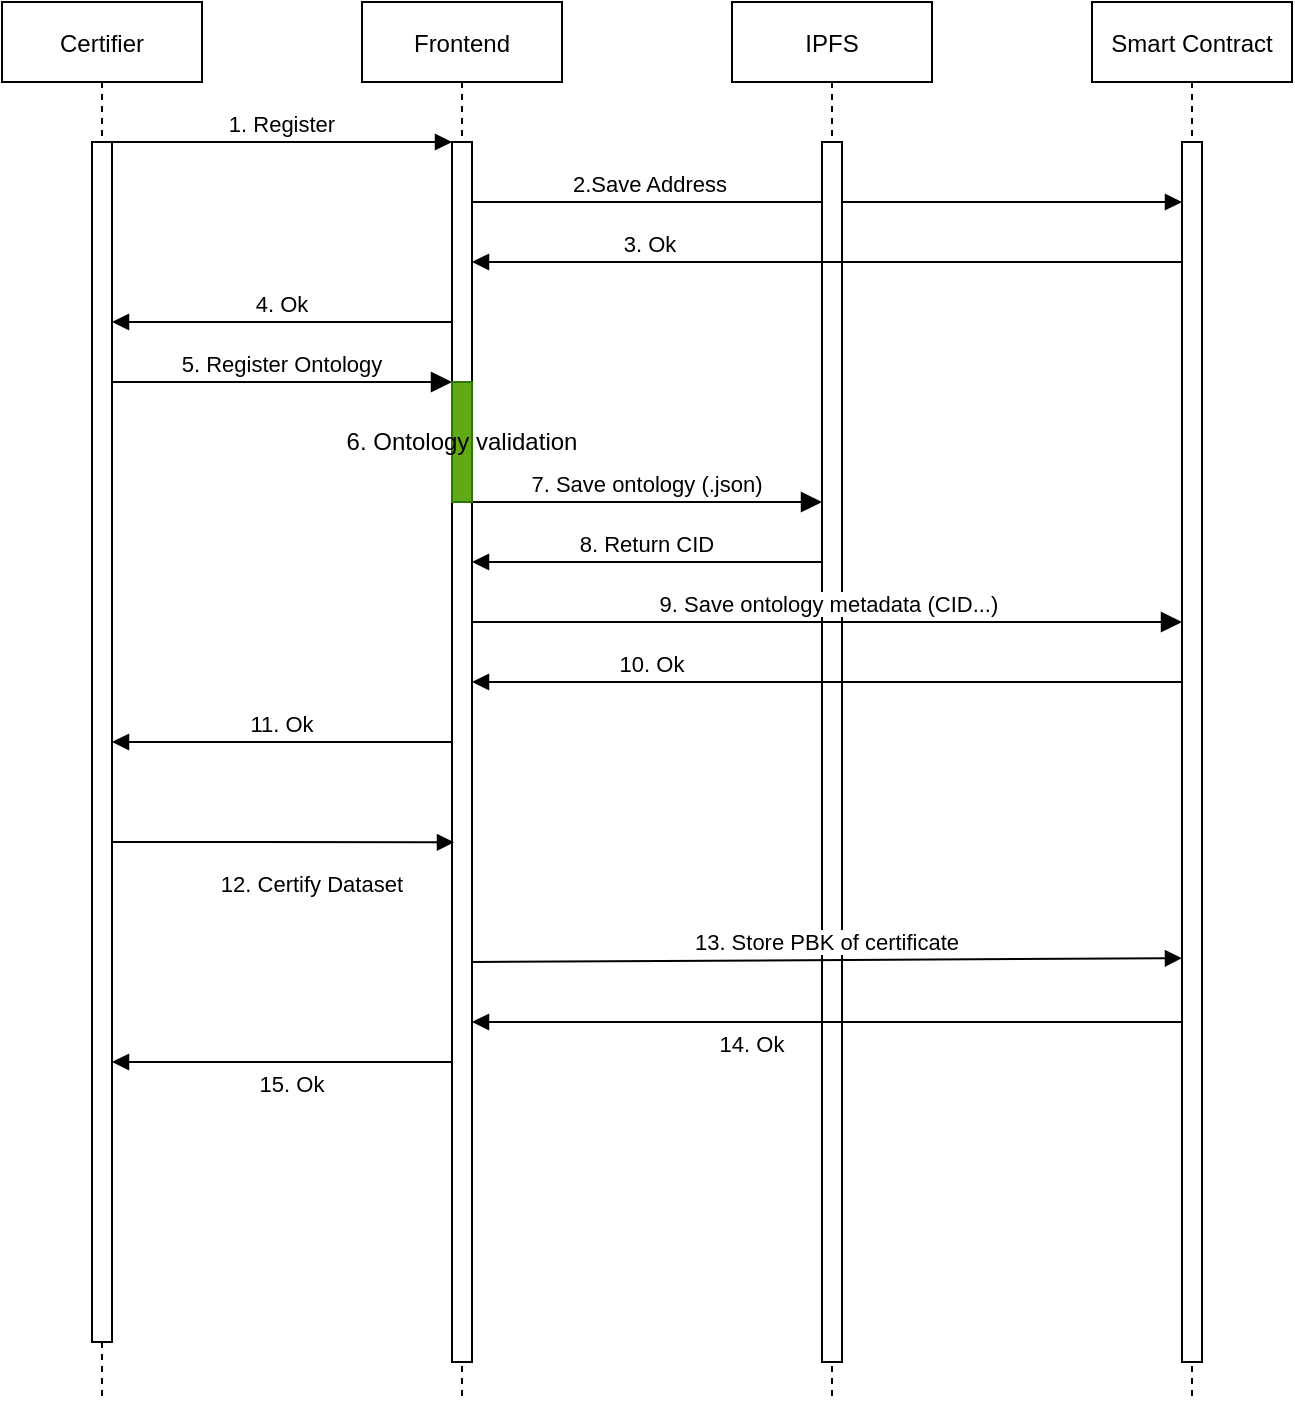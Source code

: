 <mxfile>
    <diagram id="53vZRzIDgZGgw-JT5D9q" name="Page-1">
        <mxGraphModel dx="644" dy="478" grid="1" gridSize="10" guides="1" tooltips="1" connect="1" arrows="1" fold="1" page="1" pageScale="1" pageWidth="850" pageHeight="1100" math="0" shadow="0">
            <root>
                <mxCell id="0"/>
                <mxCell id="1" parent="0"/>
                <mxCell id="2" value="Certifier" style="shape=umlLifeline;perimeter=lifelinePerimeter;container=1;collapsible=0;recursiveResize=0;rounded=0;shadow=0;strokeWidth=1;" parent="1" vertex="1">
                    <mxGeometry x="95" y="80" width="100" height="700" as="geometry"/>
                </mxCell>
                <mxCell id="3" value="" style="points=[];perimeter=orthogonalPerimeter;rounded=0;shadow=0;strokeWidth=1;" parent="2" vertex="1">
                    <mxGeometry x="45" y="70" width="10" height="600" as="geometry"/>
                </mxCell>
                <mxCell id="6" value="Frontend" style="shape=umlLifeline;perimeter=lifelinePerimeter;container=1;collapsible=0;recursiveResize=0;rounded=0;shadow=0;strokeWidth=1;" parent="1" vertex="1">
                    <mxGeometry x="275" y="80" width="100" height="700" as="geometry"/>
                </mxCell>
                <mxCell id="7" value="" style="points=[];perimeter=orthogonalPerimeter;rounded=0;shadow=0;strokeWidth=1;" parent="6" vertex="1">
                    <mxGeometry x="45" y="70" width="10" height="610" as="geometry"/>
                </mxCell>
                <mxCell id="9" value="1. Register" style="verticalAlign=bottom;endArrow=block;entryX=0;entryY=0;shadow=0;strokeWidth=1;" parent="1" source="3" target="7" edge="1">
                    <mxGeometry relative="1" as="geometry">
                        <mxPoint x="250" y="160" as="sourcePoint"/>
                    </mxGeometry>
                </mxCell>
                <mxCell id="10" value="2.Save Address" style="verticalAlign=bottom;endArrow=block;shadow=0;strokeWidth=1;" parent="1" source="7" target="15" edge="1">
                    <mxGeometry x="-0.499" relative="1" as="geometry">
                        <mxPoint x="215" y="200" as="sourcePoint"/>
                        <mxPoint x="670" y="190" as="targetPoint"/>
                        <Array as="points">
                            <mxPoint x="360" y="180"/>
                            <mxPoint x="570" y="180"/>
                            <mxPoint x="590" y="180"/>
                        </Array>
                        <mxPoint as="offset"/>
                    </mxGeometry>
                </mxCell>
                <mxCell id="12" value="IPFS" style="shape=umlLifeline;perimeter=lifelinePerimeter;container=1;collapsible=0;recursiveResize=0;rounded=0;shadow=0;strokeWidth=1;" parent="1" vertex="1">
                    <mxGeometry x="460" y="80" width="100" height="700" as="geometry"/>
                </mxCell>
                <mxCell id="13" value="" style="points=[];perimeter=orthogonalPerimeter;rounded=0;shadow=0;strokeWidth=1;" parent="12" vertex="1">
                    <mxGeometry x="45" y="70" width="10" height="610" as="geometry"/>
                </mxCell>
                <mxCell id="14" value="Smart Contract" style="shape=umlLifeline;perimeter=lifelinePerimeter;container=1;collapsible=0;recursiveResize=0;rounded=0;shadow=0;strokeWidth=1;" parent="1" vertex="1">
                    <mxGeometry x="640" y="80" width="100" height="700" as="geometry"/>
                </mxCell>
                <mxCell id="15" value="" style="points=[];perimeter=orthogonalPerimeter;rounded=0;shadow=0;strokeWidth=1;" parent="14" vertex="1">
                    <mxGeometry x="45" y="70" width="10" height="610" as="geometry"/>
                </mxCell>
                <mxCell id="16" value="4. Ok" style="verticalAlign=bottom;endArrow=block;shadow=0;strokeWidth=1;" parent="1" source="7" target="3" edge="1">
                    <mxGeometry relative="1" as="geometry">
                        <mxPoint x="160" y="170.0" as="sourcePoint"/>
                        <mxPoint x="170" y="231" as="targetPoint"/>
                        <Array as="points">
                            <mxPoint x="280" y="240"/>
                            <mxPoint x="180" y="240"/>
                        </Array>
                    </mxGeometry>
                </mxCell>
                <mxCell id="17" value="3. Ok" style="verticalAlign=bottom;endArrow=none;shadow=0;strokeWidth=1;startArrow=block;startFill=1;endFill=0;" parent="1" source="7" target="15" edge="1">
                    <mxGeometry x="-0.499" relative="1" as="geometry">
                        <mxPoint x="330.25" y="220" as="sourcePoint"/>
                        <mxPoint x="660" y="220" as="targetPoint"/>
                        <Array as="points">
                            <mxPoint x="400" y="210"/>
                            <mxPoint x="550" y="210"/>
                            <mxPoint x="600" y="210"/>
                        </Array>
                        <mxPoint as="offset"/>
                    </mxGeometry>
                </mxCell>
                <mxCell id="18" value="5. Register Ontology" style="verticalAlign=bottom;endArrow=block;endSize=8;shadow=0;strokeWidth=1;endFill=1;" parent="1" edge="1">
                    <mxGeometry relative="1" as="geometry">
                        <mxPoint x="320" y="270" as="targetPoint"/>
                        <mxPoint x="150" y="270" as="sourcePoint"/>
                    </mxGeometry>
                </mxCell>
                <mxCell id="19" value="7. Save ontology (.json)" style="verticalAlign=bottom;endArrow=block;endSize=8;shadow=0;strokeWidth=1;endFill=1;" parent="1" source="7" target="13" edge="1">
                    <mxGeometry relative="1" as="geometry">
                        <mxPoint x="500" y="340" as="targetPoint"/>
                        <mxPoint x="330" y="340" as="sourcePoint"/>
                        <Array as="points">
                            <mxPoint x="360" y="330"/>
                            <mxPoint x="390" y="330"/>
                        </Array>
                    </mxGeometry>
                </mxCell>
                <mxCell id="20" value="9. Save ontology metadata (CID...) " style="verticalAlign=bottom;endArrow=block;endSize=8;shadow=0;strokeWidth=1;endFill=1;" parent="1" source="7" target="15" edge="1">
                    <mxGeometry x="0.014" relative="1" as="geometry">
                        <mxPoint x="650" y="390" as="targetPoint"/>
                        <mxPoint x="330" y="390" as="sourcePoint"/>
                        <mxPoint as="offset"/>
                        <Array as="points">
                            <mxPoint x="380" y="390"/>
                            <mxPoint x="540" y="390"/>
                        </Array>
                    </mxGeometry>
                </mxCell>
                <mxCell id="21" value="8. Return CID" style="verticalAlign=bottom;endArrow=none;endSize=8;shadow=0;strokeWidth=1;endFill=0;startArrow=block;startFill=1;" parent="1" source="7" target="13" edge="1">
                    <mxGeometry relative="1" as="geometry">
                        <mxPoint x="500" y="370" as="targetPoint"/>
                        <mxPoint x="330" y="370" as="sourcePoint"/>
                        <Array as="points">
                            <mxPoint x="370" y="360"/>
                            <mxPoint x="460" y="360"/>
                        </Array>
                    </mxGeometry>
                </mxCell>
                <mxCell id="22" value="" style="points=[];perimeter=orthogonalPerimeter;rounded=0;shadow=0;strokeWidth=1;fillColor=#60a917;strokeColor=#2D7600;fontColor=#ffffff;" parent="1" vertex="1">
                    <mxGeometry x="320" y="270" width="10" height="60" as="geometry"/>
                </mxCell>
                <mxCell id="23" value="6. Ontology validation" style="text;html=1;strokeColor=none;fillColor=none;align=center;verticalAlign=middle;whiteSpace=wrap;rounded=0;" parent="1" vertex="1">
                    <mxGeometry x="265" y="290" width="120" height="20" as="geometry"/>
                </mxCell>
                <mxCell id="24" value="10. Ok" style="verticalAlign=bottom;endArrow=none;shadow=0;strokeWidth=1;startArrow=block;startFill=1;endFill=0;" parent="1" source="7" target="15" edge="1">
                    <mxGeometry x="-0.493" relative="1" as="geometry">
                        <mxPoint x="330.25" y="440" as="sourcePoint"/>
                        <mxPoint x="660" y="440" as="targetPoint"/>
                        <Array as="points">
                            <mxPoint x="460" y="420"/>
                            <mxPoint x="560" y="420"/>
                            <mxPoint x="590" y="420"/>
                        </Array>
                        <mxPoint as="offset"/>
                    </mxGeometry>
                </mxCell>
                <mxCell id="25" value="11. Ok" style="verticalAlign=bottom;endArrow=block;shadow=0;strokeWidth=1;exitX=0;exitY=0.214;exitDx=0;exitDy=0;exitPerimeter=0;" parent="1" edge="1">
                    <mxGeometry relative="1" as="geometry">
                        <mxPoint x="320" y="450.0" as="sourcePoint"/>
                        <mxPoint x="150" y="450" as="targetPoint"/>
                    </mxGeometry>
                </mxCell>
                <mxCell id="26" value="12. Certify Dataset" style="verticalAlign=bottom;endArrow=block;shadow=0;strokeWidth=1;entryX=0.1;entryY=0.574;entryDx=0;entryDy=0;entryPerimeter=0;" edge="1" parent="1" target="7">
                    <mxGeometry x="0.17" y="-30" relative="1" as="geometry">
                        <mxPoint x="150" y="500.0" as="sourcePoint"/>
                        <mxPoint x="290" y="500" as="targetPoint"/>
                        <mxPoint as="offset"/>
                    </mxGeometry>
                </mxCell>
                <mxCell id="27" value="13. Store PBK of certificate" style="verticalAlign=bottom;endArrow=block;shadow=0;strokeWidth=1;entryX=0;entryY=0.669;entryDx=0;entryDy=0;entryPerimeter=0;" edge="1" parent="1" target="15">
                    <mxGeometry relative="1" as="geometry">
                        <mxPoint x="330" y="560.0" as="sourcePoint"/>
                        <mxPoint x="680" y="560" as="targetPoint"/>
                        <Array as="points"/>
                    </mxGeometry>
                </mxCell>
                <mxCell id="28" value="14. Ok" style="verticalAlign=bottom;endArrow=none;shadow=0;strokeWidth=1;startArrow=block;startFill=1;endFill=0;" edge="1" parent="1">
                    <mxGeometry x="-0.211" y="-20" relative="1" as="geometry">
                        <mxPoint x="330" y="590" as="sourcePoint"/>
                        <mxPoint x="685" y="590" as="targetPoint"/>
                        <Array as="points">
                            <mxPoint x="460" y="590"/>
                            <mxPoint x="560" y="590"/>
                            <mxPoint x="590" y="590"/>
                        </Array>
                        <mxPoint as="offset"/>
                    </mxGeometry>
                </mxCell>
                <mxCell id="29" value="15. Ok" style="verticalAlign=bottom;endArrow=block;shadow=0;strokeWidth=1;exitX=0;exitY=0.214;exitDx=0;exitDy=0;exitPerimeter=0;" edge="1" parent="1">
                    <mxGeometry x="-0.059" y="20" relative="1" as="geometry">
                        <mxPoint x="320" y="610" as="sourcePoint"/>
                        <mxPoint x="150" y="610" as="targetPoint"/>
                        <mxPoint as="offset"/>
                    </mxGeometry>
                </mxCell>
            </root>
        </mxGraphModel>
    </diagram>
</mxfile>